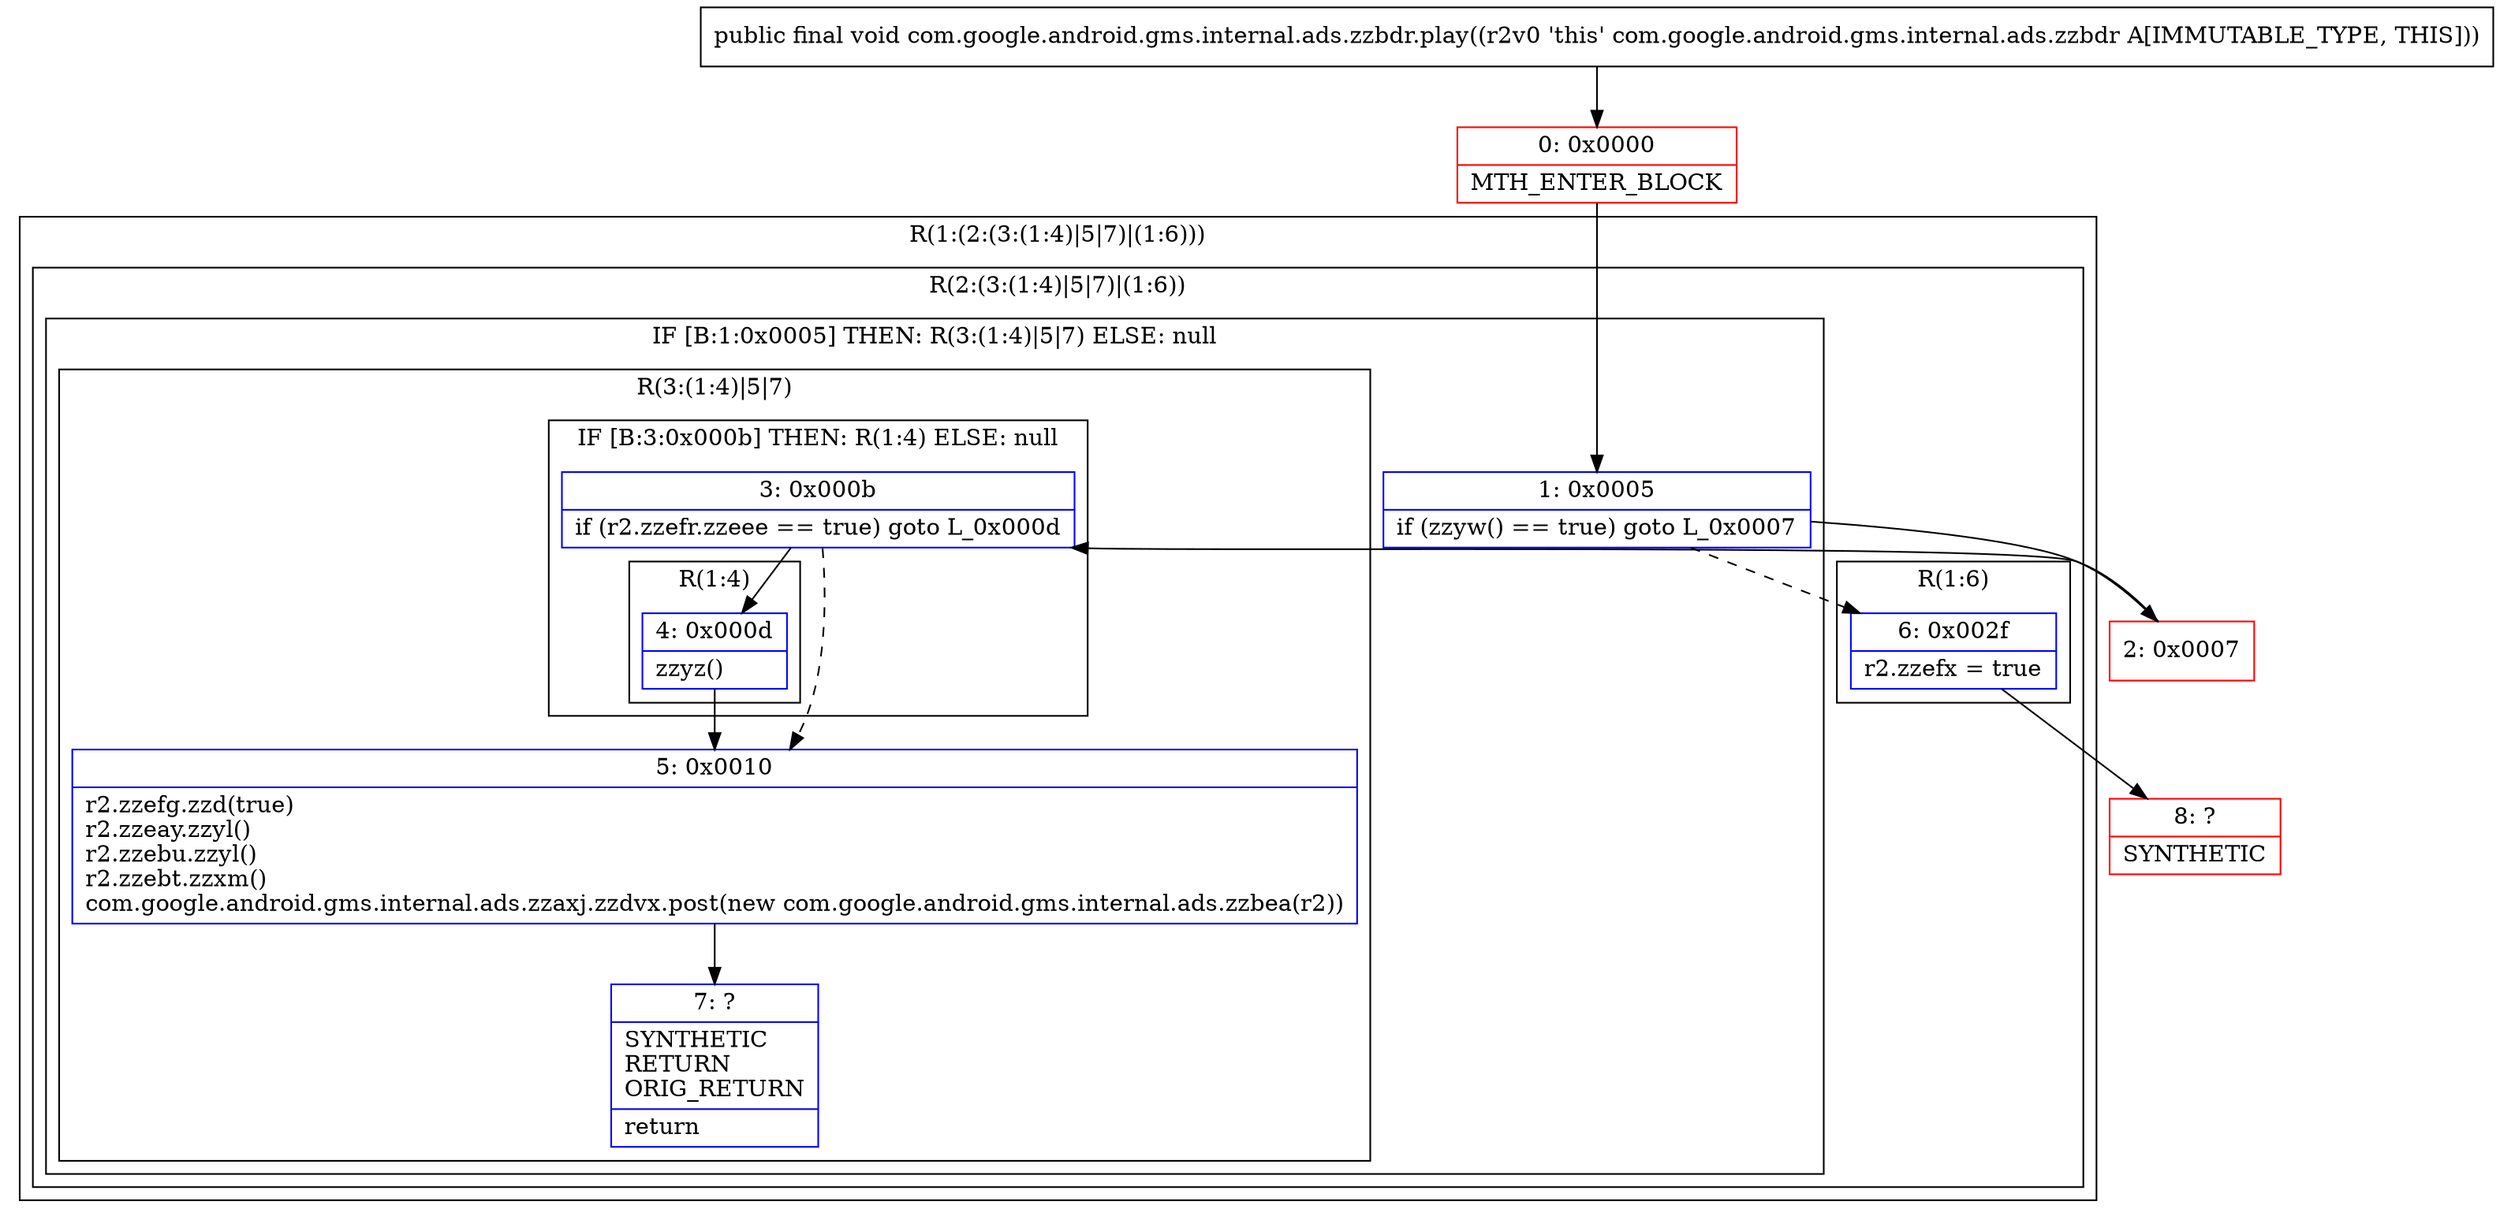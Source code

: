 digraph "CFG forcom.google.android.gms.internal.ads.zzbdr.play()V" {
subgraph cluster_Region_1468490488 {
label = "R(1:(2:(3:(1:4)|5|7)|(1:6)))";
node [shape=record,color=blue];
subgraph cluster_Region_1054134540 {
label = "R(2:(3:(1:4)|5|7)|(1:6))";
node [shape=record,color=blue];
subgraph cluster_IfRegion_1493701857 {
label = "IF [B:1:0x0005] THEN: R(3:(1:4)|5|7) ELSE: null";
node [shape=record,color=blue];
Node_1 [shape=record,label="{1\:\ 0x0005|if (zzyw() == true) goto L_0x0007\l}"];
subgraph cluster_Region_1090377574 {
label = "R(3:(1:4)|5|7)";
node [shape=record,color=blue];
subgraph cluster_IfRegion_746712355 {
label = "IF [B:3:0x000b] THEN: R(1:4) ELSE: null";
node [shape=record,color=blue];
Node_3 [shape=record,label="{3\:\ 0x000b|if (r2.zzefr.zzeee == true) goto L_0x000d\l}"];
subgraph cluster_Region_885331214 {
label = "R(1:4)";
node [shape=record,color=blue];
Node_4 [shape=record,label="{4\:\ 0x000d|zzyz()\l}"];
}
}
Node_5 [shape=record,label="{5\:\ 0x0010|r2.zzefg.zzd(true)\lr2.zzeay.zzyl()\lr2.zzebu.zzyl()\lr2.zzebt.zzxm()\lcom.google.android.gms.internal.ads.zzaxj.zzdvx.post(new com.google.android.gms.internal.ads.zzbea(r2))\l}"];
Node_7 [shape=record,label="{7\:\ ?|SYNTHETIC\lRETURN\lORIG_RETURN\l|return\l}"];
}
}
subgraph cluster_Region_770945131 {
label = "R(1:6)";
node [shape=record,color=blue];
Node_6 [shape=record,label="{6\:\ 0x002f|r2.zzefx = true\l}"];
}
}
}
Node_0 [shape=record,color=red,label="{0\:\ 0x0000|MTH_ENTER_BLOCK\l}"];
Node_2 [shape=record,color=red,label="{2\:\ 0x0007}"];
Node_8 [shape=record,color=red,label="{8\:\ ?|SYNTHETIC\l}"];
MethodNode[shape=record,label="{public final void com.google.android.gms.internal.ads.zzbdr.play((r2v0 'this' com.google.android.gms.internal.ads.zzbdr A[IMMUTABLE_TYPE, THIS])) }"];
MethodNode -> Node_0;
Node_1 -> Node_2;
Node_1 -> Node_6[style=dashed];
Node_3 -> Node_4;
Node_3 -> Node_5[style=dashed];
Node_4 -> Node_5;
Node_5 -> Node_7;
Node_6 -> Node_8;
Node_0 -> Node_1;
Node_2 -> Node_3;
}

